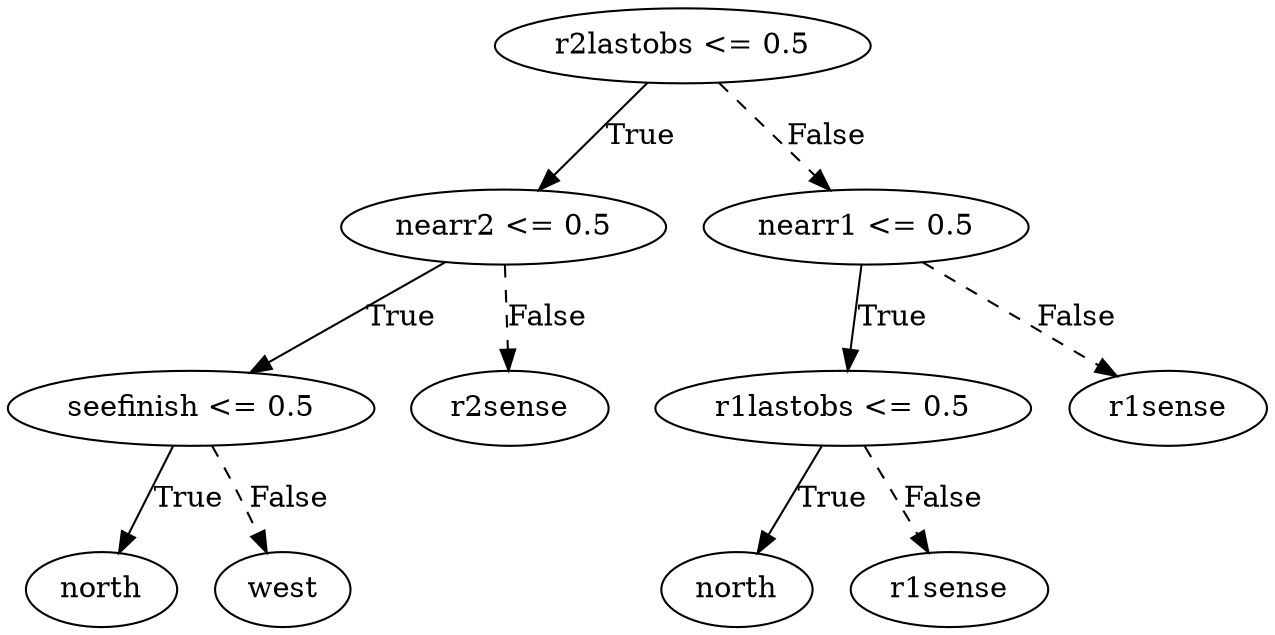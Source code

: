 digraph {
0 [label="r2lastobs <= 0.5"];
1 [label="nearr2 <= 0.5"];
2 [label="seefinish <= 0.5"];
3 [label="north"];
2 -> 3 [label="True"];
4 [label="west"];
2 -> 4 [style="dashed", label="False"];
1 -> 2 [label="True"];
5 [label="r2sense"];
1 -> 5 [style="dashed", label="False"];
0 -> 1 [label="True"];
6 [label="nearr1 <= 0.5"];
7 [label="r1lastobs <= 0.5"];
8 [label="north"];
7 -> 8 [label="True"];
9 [label="r1sense"];
7 -> 9 [style="dashed", label="False"];
6 -> 7 [label="True"];
10 [label="r1sense"];
6 -> 10 [style="dashed", label="False"];
0 -> 6 [style="dashed", label="False"];

}